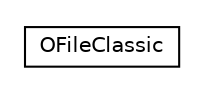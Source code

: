 #!/usr/local/bin/dot
#
# Class diagram 
# Generated by UMLGraph version R5_6-24-gf6e263 (http://www.umlgraph.org/)
#

digraph G {
	edge [fontname="Helvetica",fontsize=10,labelfontname="Helvetica",labelfontsize=10];
	node [fontname="Helvetica",fontsize=10,shape=plaintext];
	nodesep=0.25;
	ranksep=0.5;
	// com.orientechnologies.orient.core.storage.fs.OFileClassic
	c323456 [label=<<table title="com.orientechnologies.orient.core.storage.fs.OFileClassic" border="0" cellborder="1" cellspacing="0" cellpadding="2" port="p" href="./OFileClassic.html">
		<tr><td><table border="0" cellspacing="0" cellpadding="1">
<tr><td align="center" balign="center"> OFileClassic </td></tr>
		</table></td></tr>
		</table>>, URL="./OFileClassic.html", fontname="Helvetica", fontcolor="black", fontsize=10.0];
}


